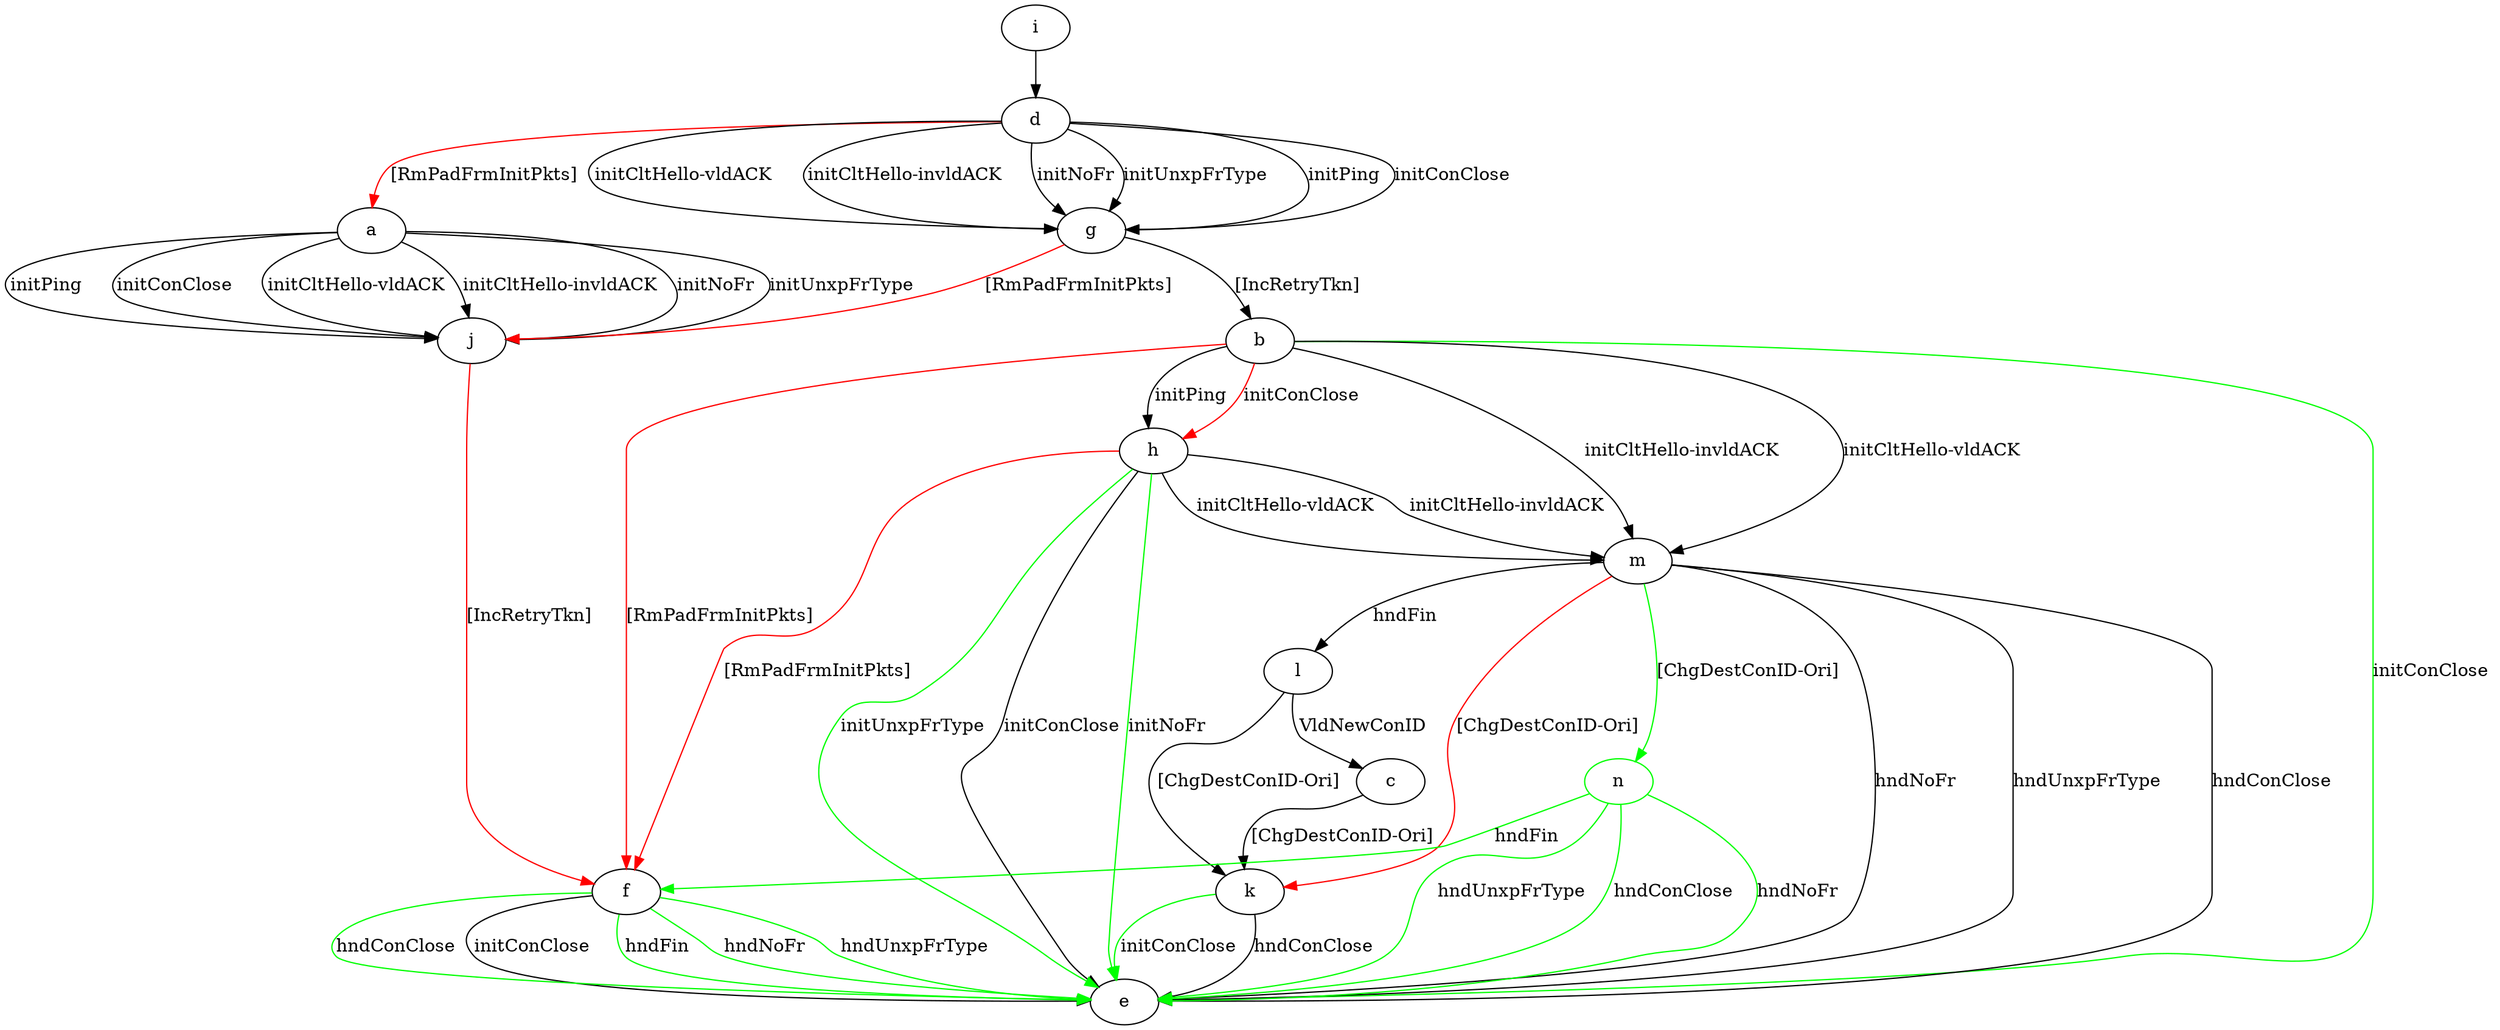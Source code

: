 digraph "" {
	a -> j	[key=0,
		label="initPing "];
	a -> j	[key=1,
		label="initConClose "];
	a -> j	[key=2,
		label="initCltHello-vldACK "];
	a -> j	[key=3,
		label="initCltHello-invldACK "];
	a -> j	[key=4,
		label="initNoFr "];
	a -> j	[key=5,
		label="initUnxpFrType "];
	b -> e	[key=0,
		color=green,
		label="initConClose "];
	b -> f	[key=0,
		color=red,
		label="[RmPadFrmInitPkts] "];
	b -> h	[key=0,
		label="initPing "];
	b -> h	[key=1,
		color=red,
		label="initConClose "];
	b -> m	[key=0,
		label="initCltHello-vldACK "];
	b -> m	[key=1,
		label="initCltHello-invldACK "];
	c -> k	[key=0,
		label="[ChgDestConID-Ori] "];
	d -> a	[key=0,
		color=red,
		label="[RmPadFrmInitPkts] "];
	d -> g	[key=0,
		label="initPing "];
	d -> g	[key=1,
		label="initConClose "];
	d -> g	[key=2,
		label="initCltHello-vldACK "];
	d -> g	[key=3,
		label="initCltHello-invldACK "];
	d -> g	[key=4,
		label="initNoFr "];
	d -> g	[key=5,
		label="initUnxpFrType "];
	f -> e	[key=0,
		label="initConClose "];
	f -> e	[key=1,
		color=green,
		label="hndFin "];
	f -> e	[key=2,
		color=green,
		label="hndNoFr "];
	f -> e	[key=3,
		color=green,
		label="hndUnxpFrType "];
	f -> e	[key=4,
		color=green,
		label="hndConClose "];
	g -> b	[key=0,
		label="[IncRetryTkn] "];
	g -> j	[key=0,
		color=red,
		label="[RmPadFrmInitPkts] "];
	h -> e	[key=0,
		label="initConClose "];
	h -> e	[key=1,
		color=green,
		label="initNoFr "];
	h -> e	[key=2,
		color=green,
		label="initUnxpFrType "];
	h -> f	[key=0,
		color=red,
		label="[RmPadFrmInitPkts] "];
	h -> m	[key=0,
		label="initCltHello-vldACK "];
	h -> m	[key=1,
		label="initCltHello-invldACK "];
	i -> d	[key=0];
	j -> f	[key=0,
		color=red,
		label="[IncRetryTkn] "];
	k -> e	[key=0,
		label="hndConClose "];
	k -> e	[key=1,
		color=green,
		label="initConClose "];
	l -> c	[key=0,
		label="VldNewConID "];
	l -> k	[key=0,
		label="[ChgDestConID-Ori] "];
	m -> e	[key=0,
		label="hndNoFr "];
	m -> e	[key=1,
		label="hndUnxpFrType "];
	m -> e	[key=2,
		label="hndConClose "];
	m -> k	[key=0,
		color=red,
		label="[ChgDestConID-Ori] "];
	m -> l	[key=0,
		label="hndFin "];
	n	[color=green];
	m -> n	[key=0,
		color=green,
		label="[ChgDestConID-Ori] "];
	n -> e	[key=0,
		color=green,
		label="hndNoFr "];
	n -> e	[key=1,
		color=green,
		label="hndUnxpFrType "];
	n -> e	[key=2,
		color=green,
		label="hndConClose "];
	n -> f	[key=0,
		color=green,
		label="hndFin "];
}
